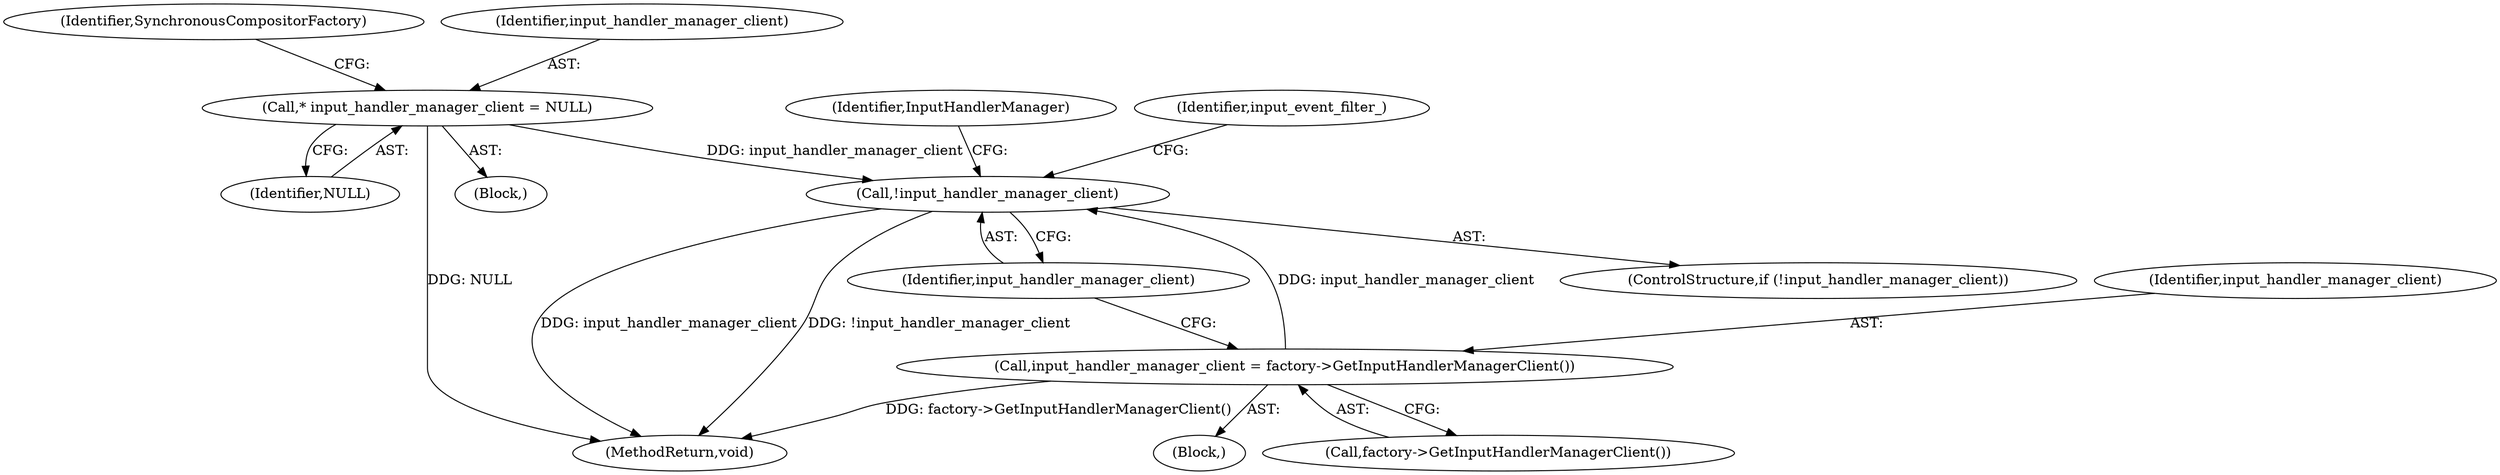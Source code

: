 digraph "0_Chrome_1810bb5cec9026c64fc34fbbb8fafd01263241d2@pointer" {
"1000178" [label="(Call,!input_handler_manager_client)"];
"1000174" [label="(Call,input_handler_manager_client = factory->GetInputHandlerManagerClient())"];
"1000164" [label="(Call,* input_handler_manager_client = NULL)"];
"1000173" [label="(Block,)"];
"1000133" [label="(Block,)"];
"1000177" [label="(ControlStructure,if (!input_handler_manager_client))"];
"1000166" [label="(Identifier,NULL)"];
"1000176" [label="(Call,factory->GetInputHandlerManagerClient())"];
"1000192" [label="(Identifier,InputHandlerManager)"];
"1000182" [label="(Identifier,input_event_filter_)"];
"1000174" [label="(Call,input_handler_manager_client = factory->GetInputHandlerManagerClient())"];
"1000164" [label="(Call,* input_handler_manager_client = NULL)"];
"1000170" [label="(Identifier,SynchronousCompositorFactory)"];
"1000179" [label="(Identifier,input_handler_manager_client)"];
"1000261" [label="(MethodReturn,void)"];
"1000175" [label="(Identifier,input_handler_manager_client)"];
"1000165" [label="(Identifier,input_handler_manager_client)"];
"1000178" [label="(Call,!input_handler_manager_client)"];
"1000178" -> "1000177"  [label="AST: "];
"1000178" -> "1000179"  [label="CFG: "];
"1000179" -> "1000178"  [label="AST: "];
"1000182" -> "1000178"  [label="CFG: "];
"1000192" -> "1000178"  [label="CFG: "];
"1000178" -> "1000261"  [label="DDG: input_handler_manager_client"];
"1000178" -> "1000261"  [label="DDG: !input_handler_manager_client"];
"1000174" -> "1000178"  [label="DDG: input_handler_manager_client"];
"1000164" -> "1000178"  [label="DDG: input_handler_manager_client"];
"1000174" -> "1000173"  [label="AST: "];
"1000174" -> "1000176"  [label="CFG: "];
"1000175" -> "1000174"  [label="AST: "];
"1000176" -> "1000174"  [label="AST: "];
"1000179" -> "1000174"  [label="CFG: "];
"1000174" -> "1000261"  [label="DDG: factory->GetInputHandlerManagerClient()"];
"1000164" -> "1000133"  [label="AST: "];
"1000164" -> "1000166"  [label="CFG: "];
"1000165" -> "1000164"  [label="AST: "];
"1000166" -> "1000164"  [label="AST: "];
"1000170" -> "1000164"  [label="CFG: "];
"1000164" -> "1000261"  [label="DDG: NULL"];
}
